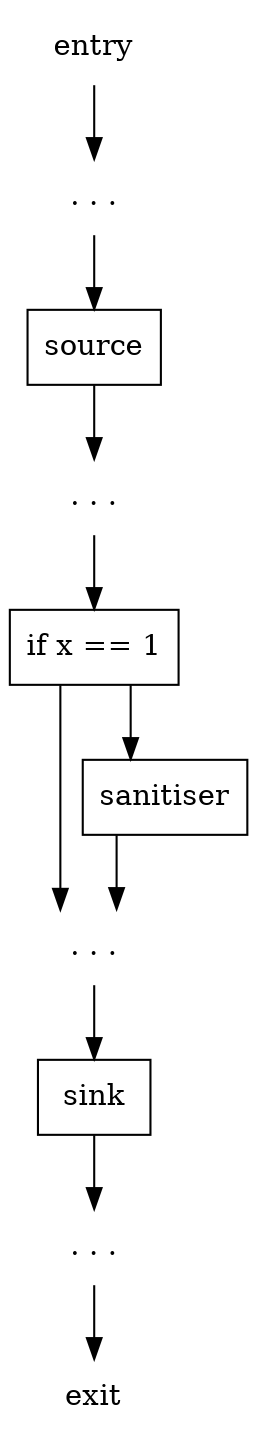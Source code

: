 digraph name {
	graph[margin=0.01, splines="ortho"]
	node [shape="box"]

	entry[shape="none"]
	exit[shape="none"]
	
	entrydots[label=". . .", shape="none"]
	sourcedots[label=". . .", shape="none"]
	sanitiserdots[label=". . .", shape="none"]
	sinkdots[label=". . .", shape="none"]
	if[label="if x == 1"]
	
	source
	sanitiser
	sink


	entry-> entrydots;
	entrydots -> source;
	source -> sourcedots;
	sourcedots -> if
	if -> sanitiserdots
	if -> sanitiser
	sanitiser -> sanitiserdots
	sanitiserdots -> sink
	sink -> sinkdots;
	sinkdots -> exit;
	}